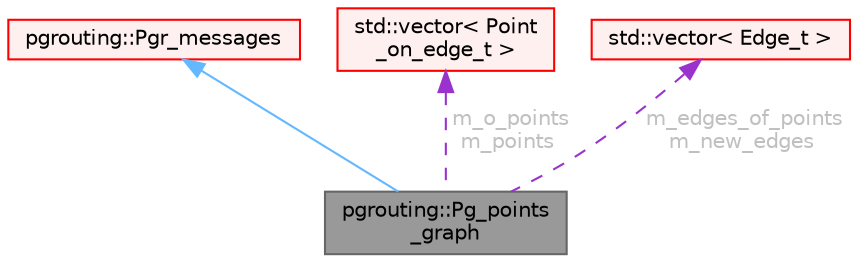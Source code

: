 digraph "pgrouting::Pg_points_graph"
{
 // LATEX_PDF_SIZE
  bgcolor="transparent";
  edge [fontname=Helvetica,fontsize=10,labelfontname=Helvetica,labelfontsize=10];
  node [fontname=Helvetica,fontsize=10,shape=box,height=0.2,width=0.4];
  Node1 [id="Node000001",label="pgrouting::Pg_points\l_graph",height=0.2,width=0.4,color="gray40", fillcolor="grey60", style="filled", fontcolor="black",tooltip=" "];
  Node2 -> Node1 [id="edge1_Node000001_Node000002",dir="back",color="steelblue1",style="solid",tooltip=" "];
  Node2 [id="Node000002",label="pgrouting::Pgr_messages",height=0.2,width=0.4,color="red", fillcolor="#FFF0F0", style="filled",URL="$classpgrouting_1_1Pgr__messages.html",tooltip=" "];
  Node8 -> Node1 [id="edge2_Node000001_Node000008",dir="back",color="darkorchid3",style="dashed",tooltip=" ",label=" m_o_points\nm_points",fontcolor="grey" ];
  Node8 [id="Node000008",label="std::vector\< Point\l_on_edge_t \>",height=0.2,width=0.4,color="red", fillcolor="#FFF0F0", style="filled",tooltip=" "];
  Node12 -> Node1 [id="edge3_Node000001_Node000012",dir="back",color="darkorchid3",style="dashed",tooltip=" ",label=" m_edges_of_points\nm_new_edges",fontcolor="grey" ];
  Node12 [id="Node000012",label="std::vector\< Edge_t \>",height=0.2,width=0.4,color="red", fillcolor="#FFF0F0", style="filled",tooltip=" "];
}
